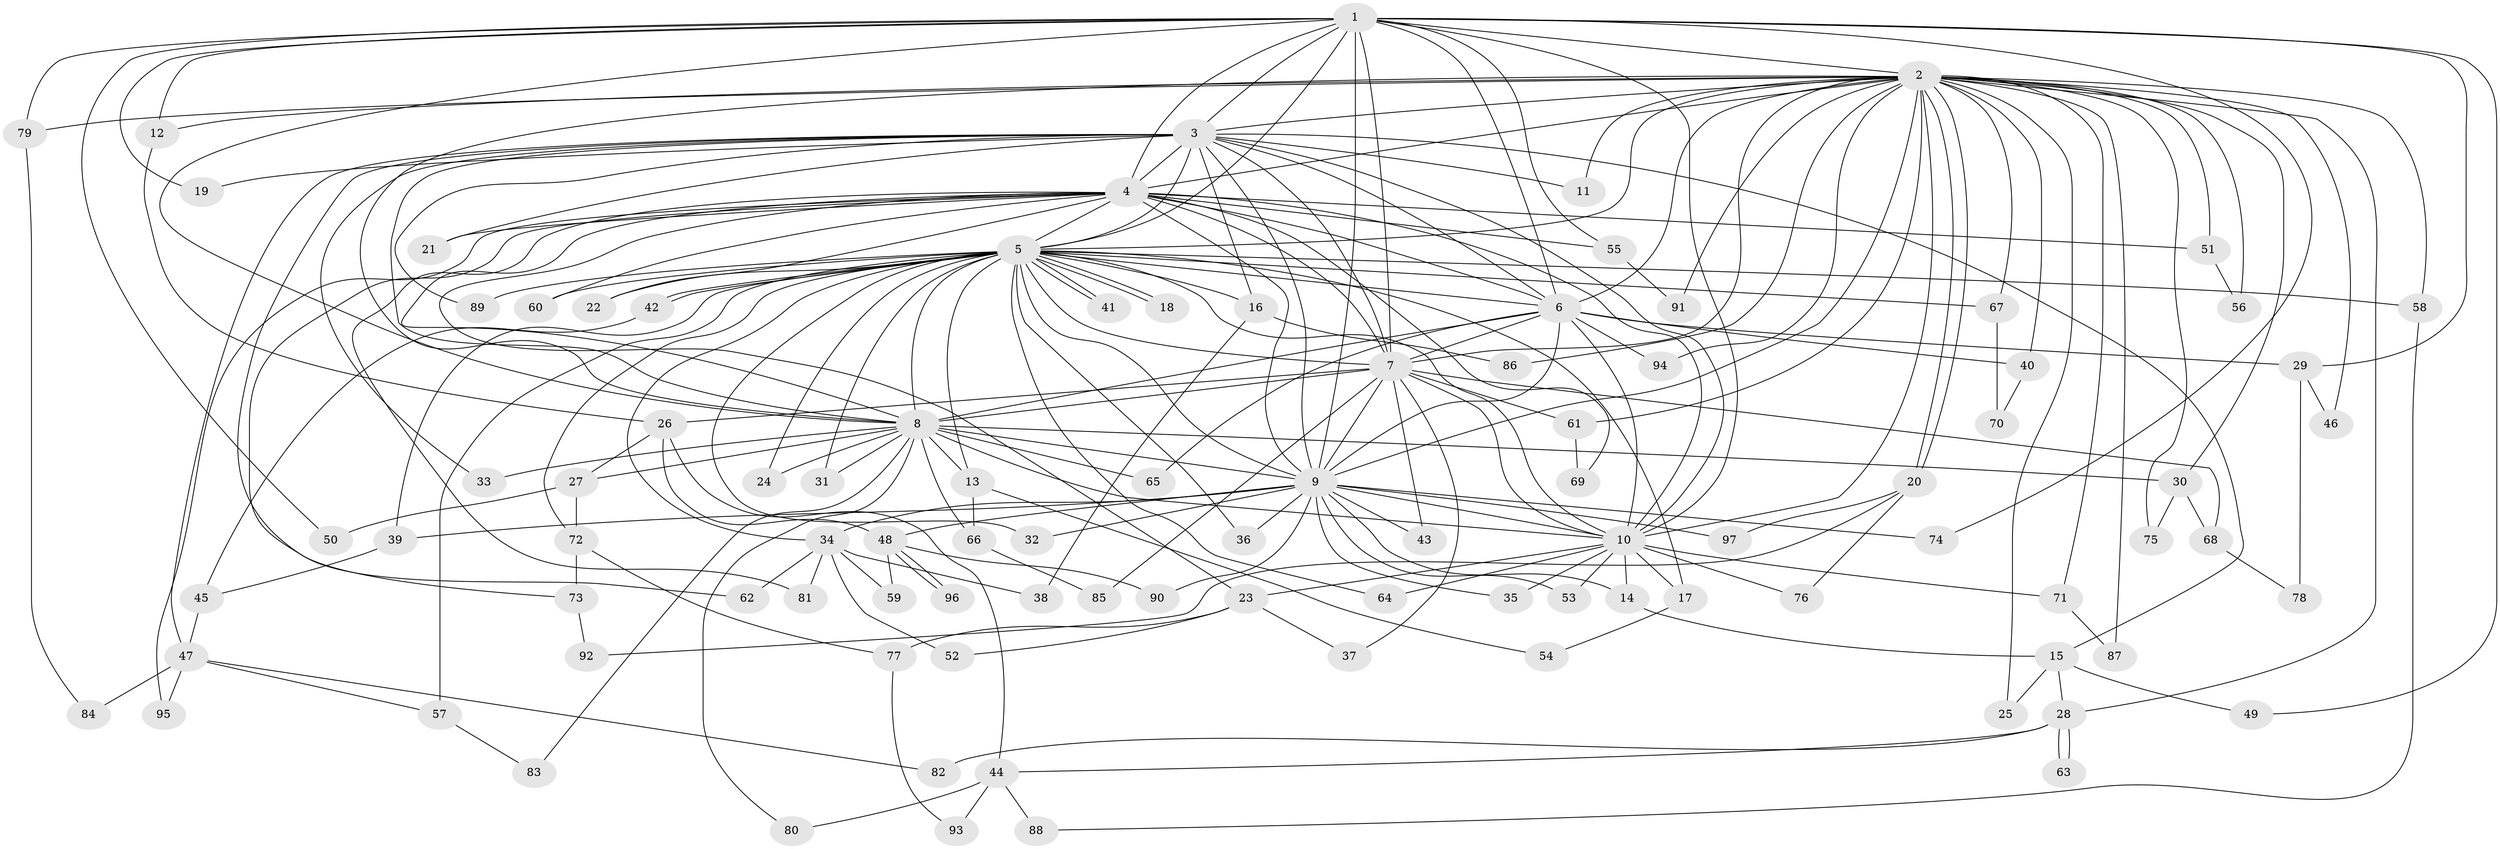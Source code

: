 // Generated by graph-tools (version 1.1) at 2025/10/02/27/25 16:10:59]
// undirected, 97 vertices, 219 edges
graph export_dot {
graph [start="1"]
  node [color=gray90,style=filled];
  1;
  2;
  3;
  4;
  5;
  6;
  7;
  8;
  9;
  10;
  11;
  12;
  13;
  14;
  15;
  16;
  17;
  18;
  19;
  20;
  21;
  22;
  23;
  24;
  25;
  26;
  27;
  28;
  29;
  30;
  31;
  32;
  33;
  34;
  35;
  36;
  37;
  38;
  39;
  40;
  41;
  42;
  43;
  44;
  45;
  46;
  47;
  48;
  49;
  50;
  51;
  52;
  53;
  54;
  55;
  56;
  57;
  58;
  59;
  60;
  61;
  62;
  63;
  64;
  65;
  66;
  67;
  68;
  69;
  70;
  71;
  72;
  73;
  74;
  75;
  76;
  77;
  78;
  79;
  80;
  81;
  82;
  83;
  84;
  85;
  86;
  87;
  88;
  89;
  90;
  91;
  92;
  93;
  94;
  95;
  96;
  97;
  1 -- 2;
  1 -- 3;
  1 -- 4;
  1 -- 5;
  1 -- 6;
  1 -- 7;
  1 -- 8;
  1 -- 9;
  1 -- 10;
  1 -- 12;
  1 -- 19;
  1 -- 29;
  1 -- 49;
  1 -- 50;
  1 -- 55;
  1 -- 74;
  1 -- 79;
  2 -- 3;
  2 -- 4;
  2 -- 5;
  2 -- 6;
  2 -- 7;
  2 -- 8;
  2 -- 9;
  2 -- 10;
  2 -- 11;
  2 -- 12;
  2 -- 20;
  2 -- 20;
  2 -- 25;
  2 -- 28;
  2 -- 30;
  2 -- 40;
  2 -- 46;
  2 -- 51;
  2 -- 56;
  2 -- 58;
  2 -- 61;
  2 -- 67;
  2 -- 71;
  2 -- 75;
  2 -- 79;
  2 -- 86;
  2 -- 87;
  2 -- 91;
  2 -- 94;
  3 -- 4;
  3 -- 5;
  3 -- 6;
  3 -- 7;
  3 -- 8;
  3 -- 9;
  3 -- 10;
  3 -- 11;
  3 -- 15;
  3 -- 16;
  3 -- 19;
  3 -- 21;
  3 -- 33;
  3 -- 47;
  3 -- 62;
  3 -- 89;
  4 -- 5;
  4 -- 6;
  4 -- 7;
  4 -- 8;
  4 -- 9;
  4 -- 10;
  4 -- 21;
  4 -- 22;
  4 -- 23;
  4 -- 51;
  4 -- 55;
  4 -- 60;
  4 -- 69;
  4 -- 73;
  4 -- 81;
  4 -- 95;
  5 -- 6;
  5 -- 7;
  5 -- 8;
  5 -- 9;
  5 -- 10;
  5 -- 13;
  5 -- 16;
  5 -- 17;
  5 -- 18;
  5 -- 18;
  5 -- 22;
  5 -- 24;
  5 -- 31;
  5 -- 32;
  5 -- 34;
  5 -- 36;
  5 -- 39;
  5 -- 41;
  5 -- 41;
  5 -- 42;
  5 -- 42;
  5 -- 57;
  5 -- 58;
  5 -- 60;
  5 -- 64;
  5 -- 67;
  5 -- 72;
  5 -- 89;
  6 -- 7;
  6 -- 8;
  6 -- 9;
  6 -- 10;
  6 -- 29;
  6 -- 40;
  6 -- 65;
  6 -- 94;
  7 -- 8;
  7 -- 9;
  7 -- 10;
  7 -- 26;
  7 -- 37;
  7 -- 43;
  7 -- 61;
  7 -- 68;
  7 -- 85;
  8 -- 9;
  8 -- 10;
  8 -- 13;
  8 -- 24;
  8 -- 27;
  8 -- 30;
  8 -- 31;
  8 -- 33;
  8 -- 65;
  8 -- 66;
  8 -- 80;
  8 -- 83;
  9 -- 10;
  9 -- 14;
  9 -- 32;
  9 -- 34;
  9 -- 35;
  9 -- 36;
  9 -- 39;
  9 -- 43;
  9 -- 48;
  9 -- 53;
  9 -- 74;
  9 -- 90;
  9 -- 97;
  10 -- 14;
  10 -- 17;
  10 -- 23;
  10 -- 35;
  10 -- 53;
  10 -- 64;
  10 -- 71;
  10 -- 76;
  12 -- 26;
  13 -- 54;
  13 -- 66;
  14 -- 15;
  15 -- 25;
  15 -- 28;
  15 -- 49;
  16 -- 38;
  16 -- 86;
  17 -- 54;
  20 -- 76;
  20 -- 92;
  20 -- 97;
  23 -- 37;
  23 -- 52;
  23 -- 77;
  26 -- 27;
  26 -- 44;
  26 -- 48;
  27 -- 50;
  27 -- 72;
  28 -- 44;
  28 -- 63;
  28 -- 63;
  28 -- 82;
  29 -- 46;
  29 -- 78;
  30 -- 68;
  30 -- 75;
  34 -- 38;
  34 -- 52;
  34 -- 59;
  34 -- 62;
  34 -- 81;
  39 -- 45;
  40 -- 70;
  42 -- 45;
  44 -- 80;
  44 -- 88;
  44 -- 93;
  45 -- 47;
  47 -- 57;
  47 -- 82;
  47 -- 84;
  47 -- 95;
  48 -- 59;
  48 -- 90;
  48 -- 96;
  48 -- 96;
  51 -- 56;
  55 -- 91;
  57 -- 83;
  58 -- 88;
  61 -- 69;
  66 -- 85;
  67 -- 70;
  68 -- 78;
  71 -- 87;
  72 -- 73;
  72 -- 77;
  73 -- 92;
  77 -- 93;
  79 -- 84;
}
